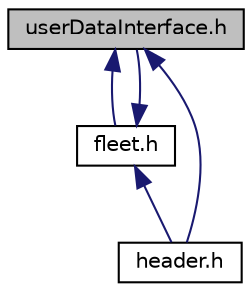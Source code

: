 digraph "userDataInterface.h"
{
 // LATEX_PDF_SIZE
  edge [fontname="Helvetica",fontsize="10",labelfontname="Helvetica",labelfontsize="10"];
  node [fontname="Helvetica",fontsize="10",shape=record];
  Node1 [label="userDataInterface.h",height=0.2,width=0.4,color="black", fillcolor="grey75", style="filled", fontcolor="black",tooltip="Interfaces used as communication between user and software."];
  Node1 -> Node2 [dir="back",color="midnightblue",fontsize="10",style="solid",fontname="Helvetica"];
  Node2 [label="fleet.h",height=0.2,width=0.4,color="black", fillcolor="white", style="filled",URL="$fleet_8h.html",tooltip="Player representation class."];
  Node2 -> Node1 [dir="back",color="midnightblue",fontsize="10",style="solid",fontname="Helvetica"];
  Node2 -> Node3 [dir="back",color="midnightblue",fontsize="10",style="solid",fontname="Helvetica"];
  Node3 [label="header.h",height=0.2,width=0.4,color="black", fillcolor="white", style="filled",URL="$header_8h.html",tooltip="Main header with included libraries."];
  Node1 -> Node3 [dir="back",color="midnightblue",fontsize="10",style="solid",fontname="Helvetica"];
}
